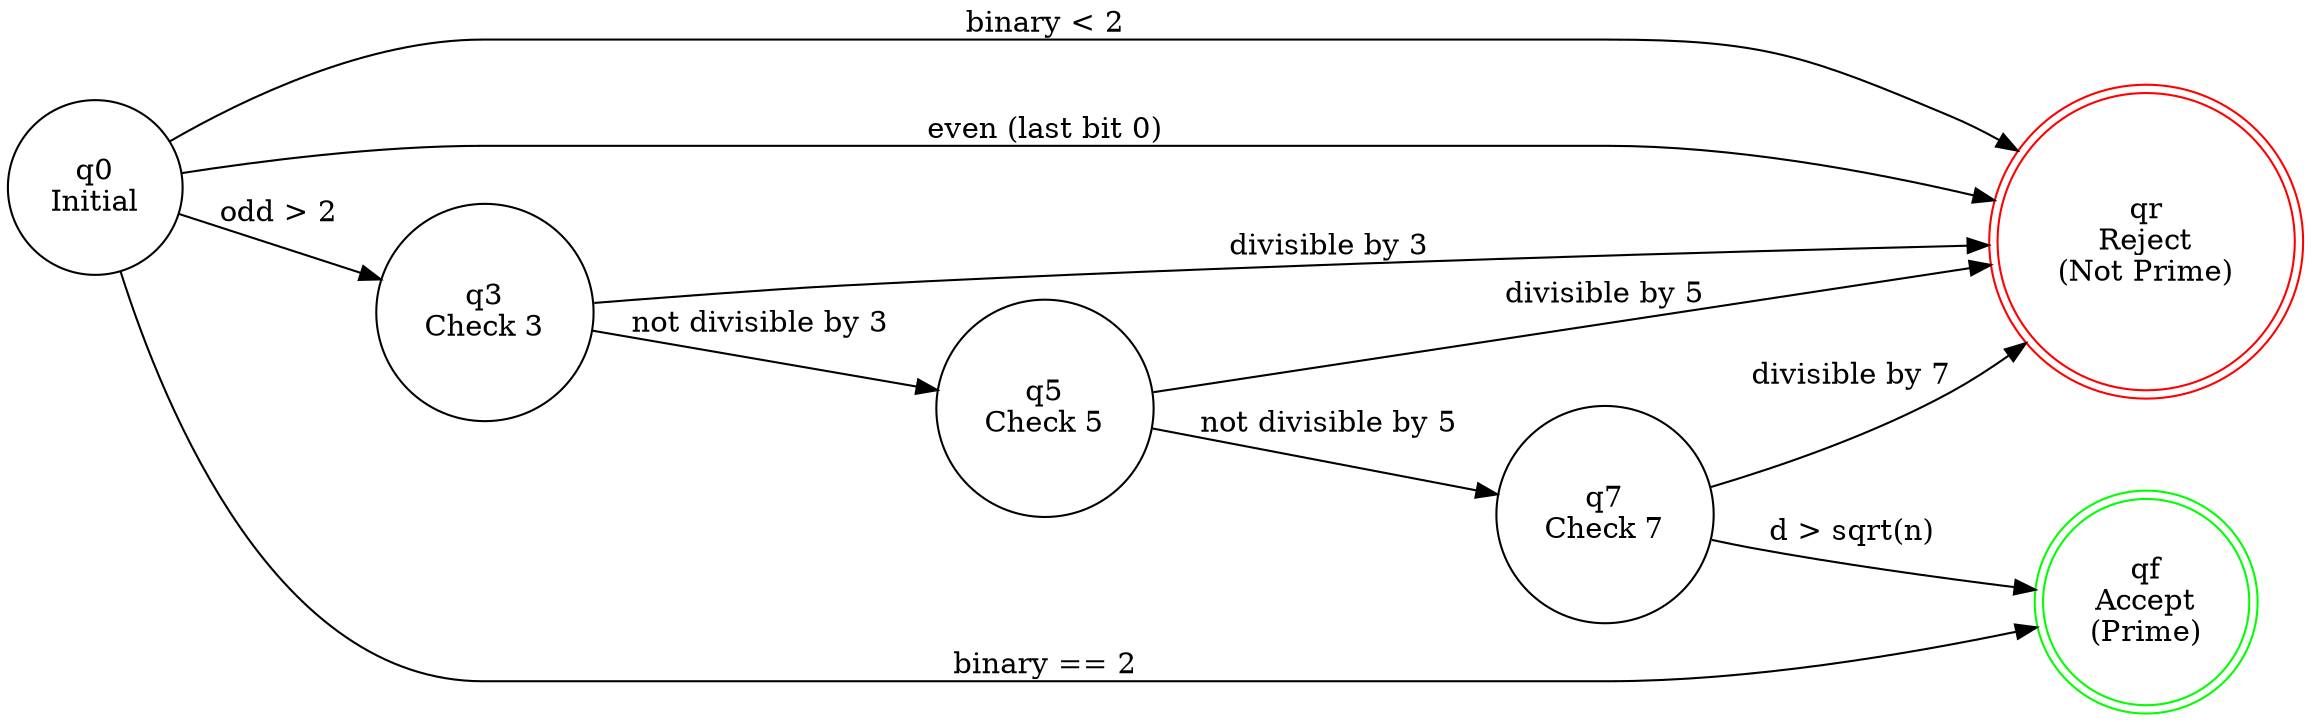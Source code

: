 digraph PrimeAutomata {
    rankdir=LR;
    node [shape=circle];

    q0 [label="q0\nInitial"];
    qr [label="qr\nReject\n(Not Prime)", shape=doublecircle, color=red];
    qf [label="qf\nAccept\n(Prime)", shape=doublecircle, color=green];

    q3 [label="q3\nCheck 3"];
    q5 [label="q5\nCheck 5"];
    q7 [label="q7\nCheck 7"];

    q0 -> qr [label="binary < 2"];
    q0 -> qf [label="binary == 2"];
    q0 -> qr [label="even (last bit 0)"];
    q0 -> q3 [label="odd > 2"];

    q3 -> qr [label="divisible by 3"];
    q3 -> q5 [label="not divisible by 3"];
    q5 -> qr [label="divisible by 5"];
    q5 -> q7 [label="not divisible by 5"];
    q7 -> qr [label="divisible by 7"];
    q7 -> qf [label="d > sqrt(n)"];
}